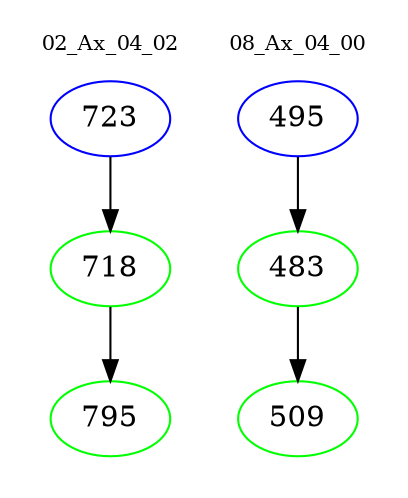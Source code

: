 digraph{
subgraph cluster_0 {
color = white
label = "02_Ax_04_02";
fontsize=10;
T0_723 [label="723", color="blue"]
T0_723 -> T0_718 [color="black"]
T0_718 [label="718", color="green"]
T0_718 -> T0_795 [color="black"]
T0_795 [label="795", color="green"]
}
subgraph cluster_1 {
color = white
label = "08_Ax_04_00";
fontsize=10;
T1_495 [label="495", color="blue"]
T1_495 -> T1_483 [color="black"]
T1_483 [label="483", color="green"]
T1_483 -> T1_509 [color="black"]
T1_509 [label="509", color="green"]
}
}
